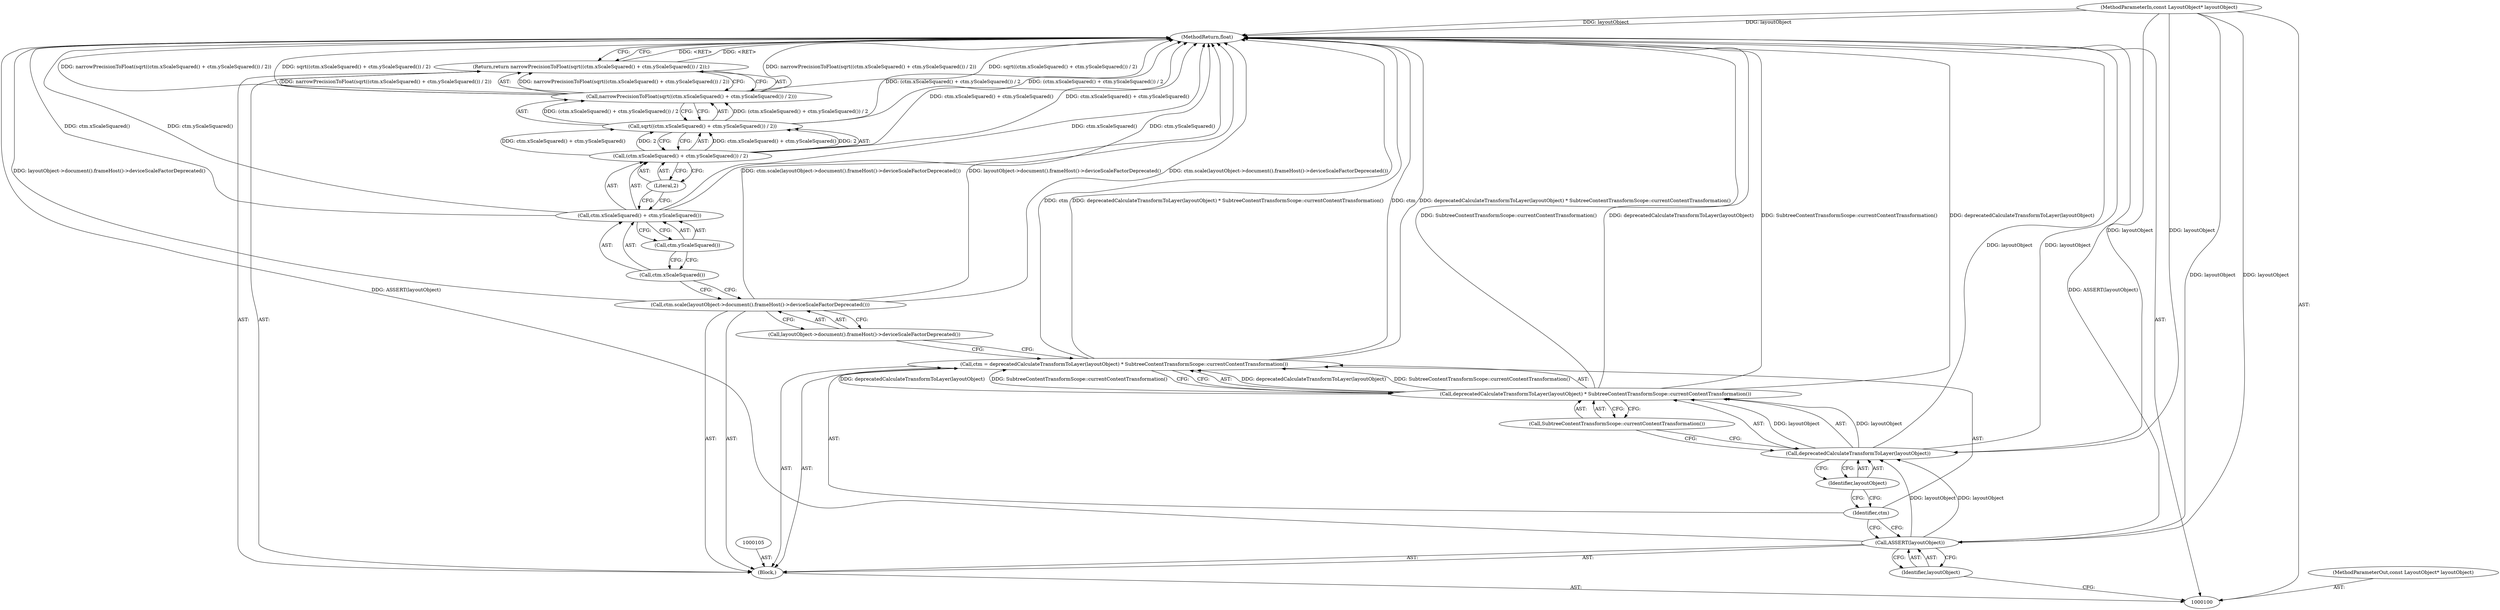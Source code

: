 digraph "0_Chrome_44f1431b20c16d8f8da0ce8ff7bbf2adddcdd785_3" {
"1000122" [label="(MethodReturn,float)"];
"1000101" [label="(MethodParameterIn,const LayoutObject* layoutObject)"];
"1000181" [label="(MethodParameterOut,const LayoutObject* layoutObject)"];
"1000102" [label="(Block,)"];
"1000104" [label="(Identifier,layoutObject)"];
"1000103" [label="(Call,ASSERT(layoutObject))"];
"1000106" [label="(Call,ctm = deprecatedCalculateTransformToLayer(layoutObject) * SubtreeContentTransformScope::currentContentTransformation())"];
"1000107" [label="(Identifier,ctm)"];
"1000108" [label="(Call,deprecatedCalculateTransformToLayer(layoutObject) * SubtreeContentTransformScope::currentContentTransformation())"];
"1000109" [label="(Call,deprecatedCalculateTransformToLayer(layoutObject))"];
"1000110" [label="(Identifier,layoutObject)"];
"1000111" [label="(Call,SubtreeContentTransformScope::currentContentTransformation())"];
"1000113" [label="(Call,layoutObject->document().frameHost()->deviceScaleFactorDeprecated())"];
"1000112" [label="(Call,ctm.scale(layoutObject->document().frameHost()->deviceScaleFactorDeprecated()))"];
"1000115" [label="(Call,narrowPrecisionToFloat(sqrt((ctm.xScaleSquared() + ctm.yScaleSquared()) / 2)))"];
"1000116" [label="(Call,sqrt((ctm.xScaleSquared() + ctm.yScaleSquared()) / 2))"];
"1000117" [label="(Call,(ctm.xScaleSquared() + ctm.yScaleSquared()) / 2)"];
"1000114" [label="(Return,return narrowPrecisionToFloat(sqrt((ctm.xScaleSquared() + ctm.yScaleSquared()) / 2));)"];
"1000118" [label="(Call,ctm.xScaleSquared() + ctm.yScaleSquared())"];
"1000119" [label="(Call,ctm.xScaleSquared())"];
"1000120" [label="(Call,ctm.yScaleSquared())"];
"1000121" [label="(Literal,2)"];
"1000122" -> "1000100"  [label="AST: "];
"1000122" -> "1000114"  [label="CFG: "];
"1000116" -> "1000122"  [label="DDG: (ctm.xScaleSquared() + ctm.yScaleSquared()) / 2"];
"1000106" -> "1000122"  [label="DDG: deprecatedCalculateTransformToLayer(layoutObject) * SubtreeContentTransformScope::currentContentTransformation()"];
"1000106" -> "1000122"  [label="DDG: ctm"];
"1000103" -> "1000122"  [label="DDG: ASSERT(layoutObject)"];
"1000115" -> "1000122"  [label="DDG: narrowPrecisionToFloat(sqrt((ctm.xScaleSquared() + ctm.yScaleSquared()) / 2))"];
"1000115" -> "1000122"  [label="DDG: sqrt((ctm.xScaleSquared() + ctm.yScaleSquared()) / 2)"];
"1000117" -> "1000122"  [label="DDG: ctm.xScaleSquared() + ctm.yScaleSquared()"];
"1000112" -> "1000122"  [label="DDG: ctm.scale(layoutObject->document().frameHost()->deviceScaleFactorDeprecated())"];
"1000112" -> "1000122"  [label="DDG: layoutObject->document().frameHost()->deviceScaleFactorDeprecated()"];
"1000118" -> "1000122"  [label="DDG: ctm.xScaleSquared()"];
"1000118" -> "1000122"  [label="DDG: ctm.yScaleSquared()"];
"1000101" -> "1000122"  [label="DDG: layoutObject"];
"1000109" -> "1000122"  [label="DDG: layoutObject"];
"1000108" -> "1000122"  [label="DDG: SubtreeContentTransformScope::currentContentTransformation()"];
"1000108" -> "1000122"  [label="DDG: deprecatedCalculateTransformToLayer(layoutObject)"];
"1000114" -> "1000122"  [label="DDG: <RET>"];
"1000101" -> "1000100"  [label="AST: "];
"1000101" -> "1000122"  [label="DDG: layoutObject"];
"1000101" -> "1000103"  [label="DDG: layoutObject"];
"1000101" -> "1000109"  [label="DDG: layoutObject"];
"1000181" -> "1000100"  [label="AST: "];
"1000102" -> "1000100"  [label="AST: "];
"1000103" -> "1000102"  [label="AST: "];
"1000105" -> "1000102"  [label="AST: "];
"1000106" -> "1000102"  [label="AST: "];
"1000112" -> "1000102"  [label="AST: "];
"1000114" -> "1000102"  [label="AST: "];
"1000104" -> "1000103"  [label="AST: "];
"1000104" -> "1000100"  [label="CFG: "];
"1000103" -> "1000104"  [label="CFG: "];
"1000103" -> "1000102"  [label="AST: "];
"1000103" -> "1000104"  [label="CFG: "];
"1000104" -> "1000103"  [label="AST: "];
"1000107" -> "1000103"  [label="CFG: "];
"1000103" -> "1000122"  [label="DDG: ASSERT(layoutObject)"];
"1000101" -> "1000103"  [label="DDG: layoutObject"];
"1000103" -> "1000109"  [label="DDG: layoutObject"];
"1000106" -> "1000102"  [label="AST: "];
"1000106" -> "1000108"  [label="CFG: "];
"1000107" -> "1000106"  [label="AST: "];
"1000108" -> "1000106"  [label="AST: "];
"1000113" -> "1000106"  [label="CFG: "];
"1000106" -> "1000122"  [label="DDG: deprecatedCalculateTransformToLayer(layoutObject) * SubtreeContentTransformScope::currentContentTransformation()"];
"1000106" -> "1000122"  [label="DDG: ctm"];
"1000108" -> "1000106"  [label="DDG: deprecatedCalculateTransformToLayer(layoutObject)"];
"1000108" -> "1000106"  [label="DDG: SubtreeContentTransformScope::currentContentTransformation()"];
"1000107" -> "1000106"  [label="AST: "];
"1000107" -> "1000103"  [label="CFG: "];
"1000110" -> "1000107"  [label="CFG: "];
"1000108" -> "1000106"  [label="AST: "];
"1000108" -> "1000111"  [label="CFG: "];
"1000109" -> "1000108"  [label="AST: "];
"1000111" -> "1000108"  [label="AST: "];
"1000106" -> "1000108"  [label="CFG: "];
"1000108" -> "1000122"  [label="DDG: SubtreeContentTransformScope::currentContentTransformation()"];
"1000108" -> "1000122"  [label="DDG: deprecatedCalculateTransformToLayer(layoutObject)"];
"1000108" -> "1000106"  [label="DDG: deprecatedCalculateTransformToLayer(layoutObject)"];
"1000108" -> "1000106"  [label="DDG: SubtreeContentTransformScope::currentContentTransformation()"];
"1000109" -> "1000108"  [label="DDG: layoutObject"];
"1000109" -> "1000108"  [label="AST: "];
"1000109" -> "1000110"  [label="CFG: "];
"1000110" -> "1000109"  [label="AST: "];
"1000111" -> "1000109"  [label="CFG: "];
"1000109" -> "1000122"  [label="DDG: layoutObject"];
"1000109" -> "1000108"  [label="DDG: layoutObject"];
"1000103" -> "1000109"  [label="DDG: layoutObject"];
"1000101" -> "1000109"  [label="DDG: layoutObject"];
"1000110" -> "1000109"  [label="AST: "];
"1000110" -> "1000107"  [label="CFG: "];
"1000109" -> "1000110"  [label="CFG: "];
"1000111" -> "1000108"  [label="AST: "];
"1000111" -> "1000109"  [label="CFG: "];
"1000108" -> "1000111"  [label="CFG: "];
"1000113" -> "1000112"  [label="AST: "];
"1000113" -> "1000106"  [label="CFG: "];
"1000112" -> "1000113"  [label="CFG: "];
"1000112" -> "1000102"  [label="AST: "];
"1000112" -> "1000113"  [label="CFG: "];
"1000113" -> "1000112"  [label="AST: "];
"1000119" -> "1000112"  [label="CFG: "];
"1000112" -> "1000122"  [label="DDG: ctm.scale(layoutObject->document().frameHost()->deviceScaleFactorDeprecated())"];
"1000112" -> "1000122"  [label="DDG: layoutObject->document().frameHost()->deviceScaleFactorDeprecated()"];
"1000115" -> "1000114"  [label="AST: "];
"1000115" -> "1000116"  [label="CFG: "];
"1000116" -> "1000115"  [label="AST: "];
"1000114" -> "1000115"  [label="CFG: "];
"1000115" -> "1000122"  [label="DDG: narrowPrecisionToFloat(sqrt((ctm.xScaleSquared() + ctm.yScaleSquared()) / 2))"];
"1000115" -> "1000122"  [label="DDG: sqrt((ctm.xScaleSquared() + ctm.yScaleSquared()) / 2)"];
"1000115" -> "1000114"  [label="DDG: narrowPrecisionToFloat(sqrt((ctm.xScaleSquared() + ctm.yScaleSquared()) / 2))"];
"1000116" -> "1000115"  [label="DDG: (ctm.xScaleSquared() + ctm.yScaleSquared()) / 2"];
"1000116" -> "1000115"  [label="AST: "];
"1000116" -> "1000117"  [label="CFG: "];
"1000117" -> "1000116"  [label="AST: "];
"1000115" -> "1000116"  [label="CFG: "];
"1000116" -> "1000122"  [label="DDG: (ctm.xScaleSquared() + ctm.yScaleSquared()) / 2"];
"1000116" -> "1000115"  [label="DDG: (ctm.xScaleSquared() + ctm.yScaleSquared()) / 2"];
"1000117" -> "1000116"  [label="DDG: ctm.xScaleSquared() + ctm.yScaleSquared()"];
"1000117" -> "1000116"  [label="DDG: 2"];
"1000117" -> "1000116"  [label="AST: "];
"1000117" -> "1000121"  [label="CFG: "];
"1000118" -> "1000117"  [label="AST: "];
"1000121" -> "1000117"  [label="AST: "];
"1000116" -> "1000117"  [label="CFG: "];
"1000117" -> "1000122"  [label="DDG: ctm.xScaleSquared() + ctm.yScaleSquared()"];
"1000117" -> "1000116"  [label="DDG: ctm.xScaleSquared() + ctm.yScaleSquared()"];
"1000117" -> "1000116"  [label="DDG: 2"];
"1000114" -> "1000102"  [label="AST: "];
"1000114" -> "1000115"  [label="CFG: "];
"1000115" -> "1000114"  [label="AST: "];
"1000122" -> "1000114"  [label="CFG: "];
"1000114" -> "1000122"  [label="DDG: <RET>"];
"1000115" -> "1000114"  [label="DDG: narrowPrecisionToFloat(sqrt((ctm.xScaleSquared() + ctm.yScaleSquared()) / 2))"];
"1000118" -> "1000117"  [label="AST: "];
"1000118" -> "1000120"  [label="CFG: "];
"1000119" -> "1000118"  [label="AST: "];
"1000120" -> "1000118"  [label="AST: "];
"1000121" -> "1000118"  [label="CFG: "];
"1000118" -> "1000122"  [label="DDG: ctm.xScaleSquared()"];
"1000118" -> "1000122"  [label="DDG: ctm.yScaleSquared()"];
"1000119" -> "1000118"  [label="AST: "];
"1000119" -> "1000112"  [label="CFG: "];
"1000120" -> "1000119"  [label="CFG: "];
"1000120" -> "1000118"  [label="AST: "];
"1000120" -> "1000119"  [label="CFG: "];
"1000118" -> "1000120"  [label="CFG: "];
"1000121" -> "1000117"  [label="AST: "];
"1000121" -> "1000118"  [label="CFG: "];
"1000117" -> "1000121"  [label="CFG: "];
}

